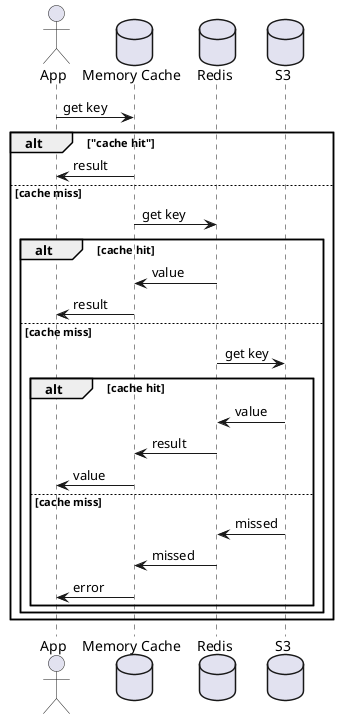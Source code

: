 @startuml
actor "App" as app
database "Memory Cache" as mem
database "Redis" as redis
database "S3" as s3
app -> mem: get key
alt "cache hit"
    mem -> app: result
else cache miss
    mem -> redis: get key
    alt cache hit
        redis -> mem: value
        mem -> app: result
    else cache miss
        redis -> s3: get key
        alt cache hit
            s3 -> redis: value
            redis -> mem: result
            mem -> app: value
        else cache miss
            s3 -> redis: missed
            redis -> mem: missed
            mem -> app: error
        end
    end

end
@enduml
